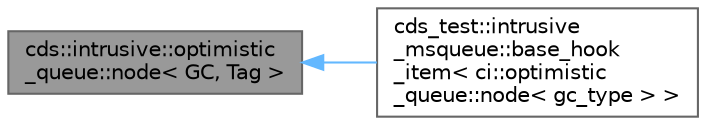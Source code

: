 digraph "cds::intrusive::optimistic_queue::node&lt; GC, Tag &gt;"
{
 // LATEX_PDF_SIZE
  bgcolor="transparent";
  edge [fontname=Helvetica,fontsize=10,labelfontname=Helvetica,labelfontsize=10];
  node [fontname=Helvetica,fontsize=10,shape=box,height=0.2,width=0.4];
  rankdir="LR";
  Node1 [id="Node000001",label="cds::intrusive::optimistic\l_queue::node\< GC, Tag \>",height=0.2,width=0.4,color="gray40", fillcolor="grey60", style="filled", fontcolor="black",tooltip="Optimistic queue node"];
  Node1 -> Node2 [id="edge2_Node000001_Node000002",dir="back",color="steelblue1",style="solid",tooltip=" "];
  Node2 [id="Node000002",label="cds_test::intrusive\l_msqueue::base_hook\l_item\< ci::optimistic\l_queue::node\< gc_type \> \>",height=0.2,width=0.4,color="gray40", fillcolor="white", style="filled",URL="$structcds__test_1_1intrusive__msqueue_1_1base__hook__item.html",tooltip=" "];
}
